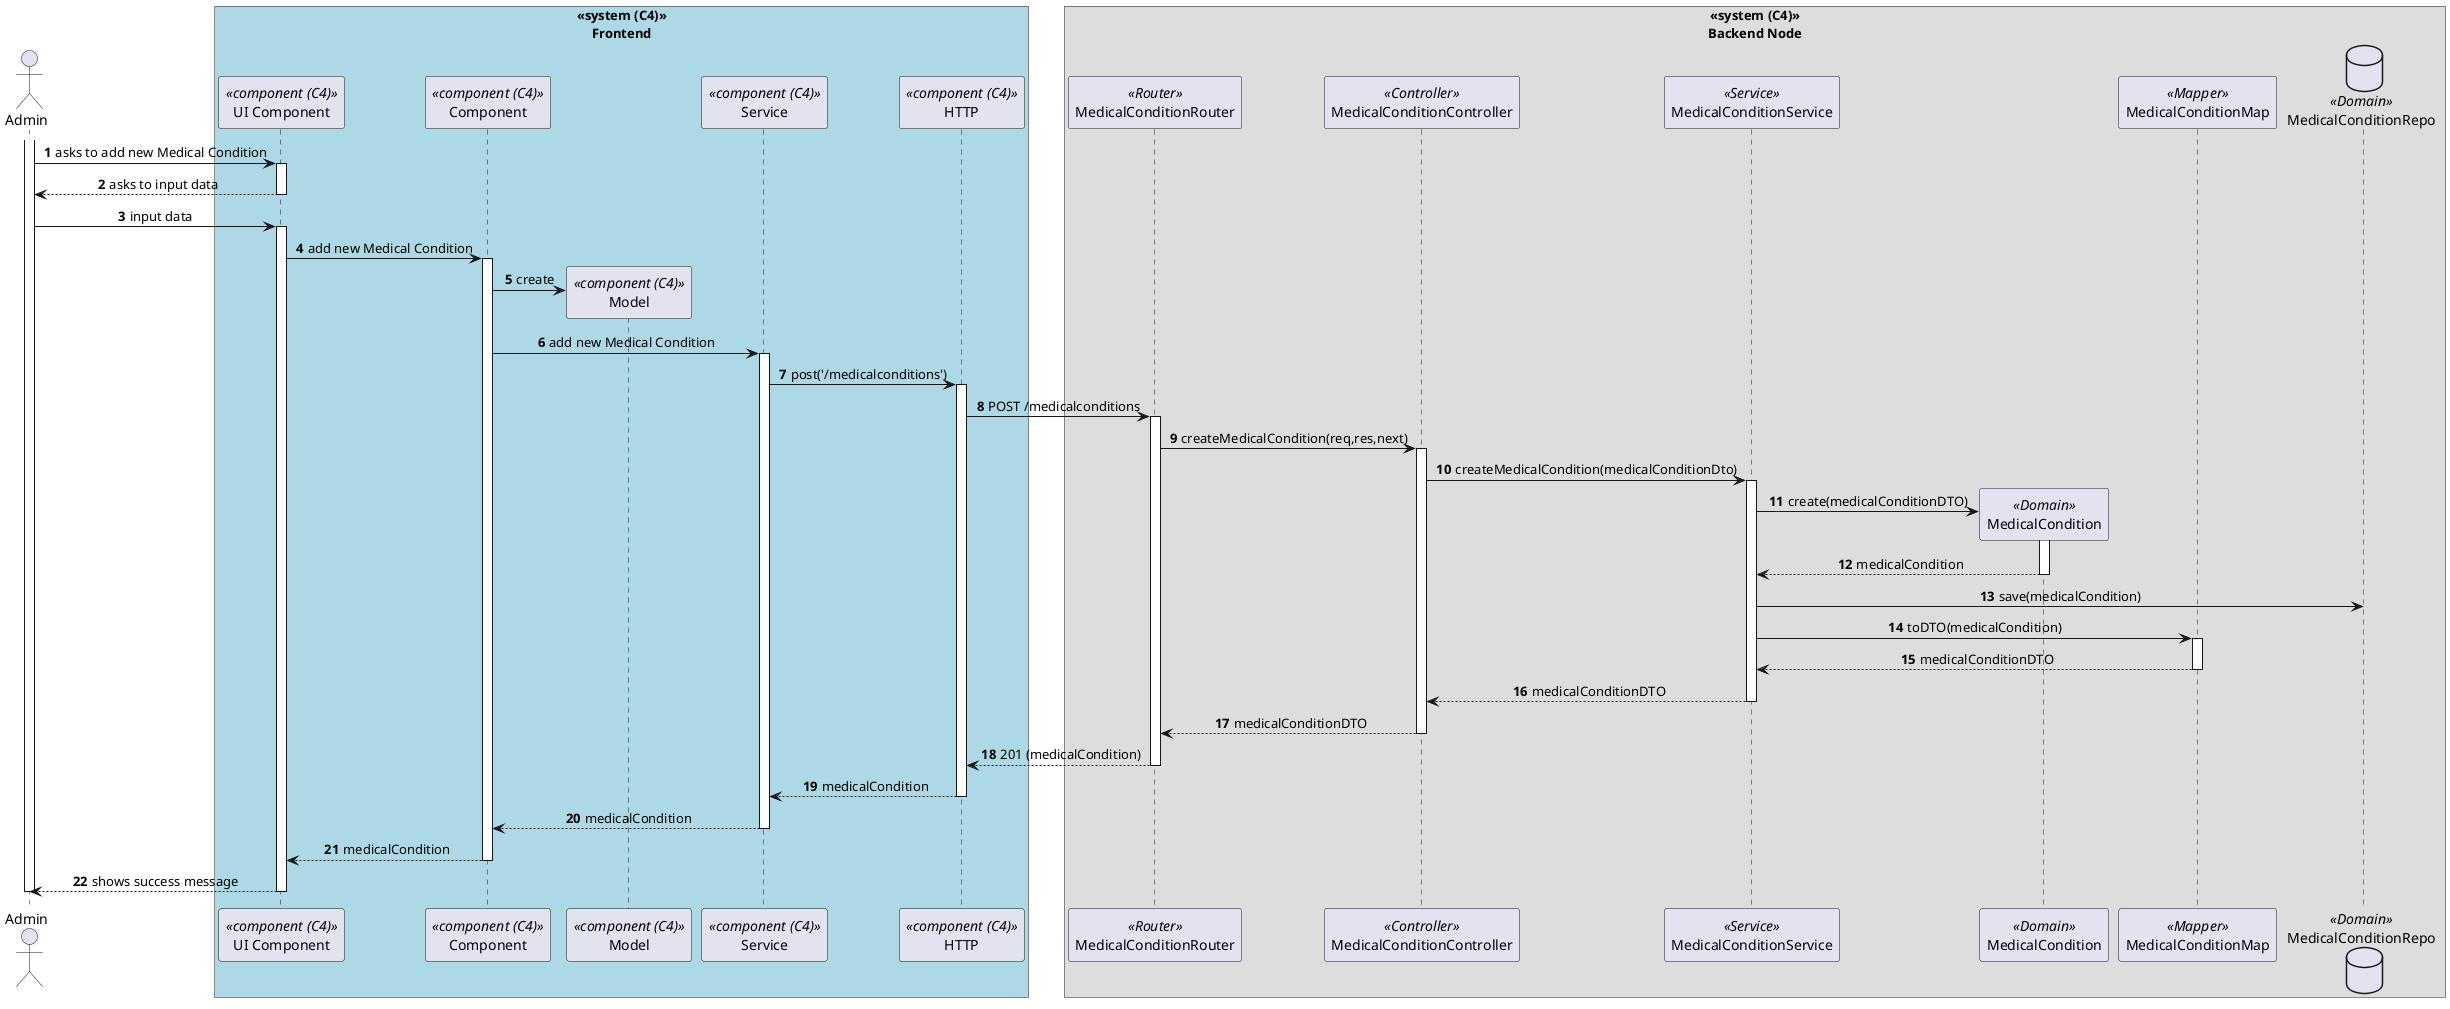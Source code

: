 @startuml process-view
autonumber
skinparam DefaultTextAlignment center
actor Admin as "Admin"
box "<<system (C4)>>\nFrontend"#LightBlue
    participant ComponentUI as "UI Component" <<component (C4)>>
    participant Component as "Component" <<component (C4)>>
    participant Model as "Model" <<component (C4)>>
    participant Service as "Service" <<component (C4)>>
    participant HTTP as "HTTP" <<component (C4)>>
end box
box "<<system (C4)>>\nBackend Node"
    participant Router as "MedicalConditionRouter"<<Router>>
    participant Controller as "MedicalConditionController"<<Controller>>
    participant Service_ as "MedicalConditionService"<<Service>>
    participant MedicalCondition as "MedicalCondition"<<Domain>>
    participant MedicalConditionMap as "MedicalConditionMap"<<Mapper>>
    database MedicalConditionRepo as "MedicalConditionRepo"<<Domain>>
end box
activate Admin
    Admin -> ComponentUI : asks to add new Medical Condition
    activate ComponentUI
        ComponentUI --> Admin : asks to input data
    deactivate ComponentUI
    Admin -> ComponentUI : input data
    activate ComponentUI
        ComponentUI -> Component : add new Medical Condition
        activate Component
            Component -> Model** : create
            
            Component -> Service : add new Medical Condition
            activate Service
                Service -> HTTP : post('/medicalconditions')
                activate HTTP
                    HTTP -> Router : POST /medicalconditions
                    activate Router
                        Router -> Controller : createMedicalCondition(req,res,next)
                        activate Controller
                            Controller -> Service_ : createMedicalCondition(medicalConditionDto)
                            
                            activate Service_
                                Service_ -> MedicalCondition**: create(medicalConditionDTO)
                                activate MedicalCondition
                                    MedicalCondition --> Service_ : medicalCondition
                                deactivate MedicalCondition
                                Service_ -> MedicalConditionRepo : save(medicalCondition)
                                Service_ -> MedicalConditionMap : toDTO(medicalCondition)
                                activate MedicalConditionMap
                                    MedicalConditionMap --> Service_ : medicalConditionDTO
                                deactivate MedicalConditionMap
                                
                                Service_ --> Controller : medicalConditionDTO
                            deactivate Service_
                            Controller --> Router : medicalConditionDTO
                        deactivate Controller
                        Router --> HTTP : 201 (medicalCondition)
                    deactivate Router
                    HTTP --> Service : medicalCondition
                deactivate HTTP
                Service --> Component : medicalCondition
            deactivate Service
            Component --> ComponentUI : medicalCondition
        deactivate Component
    Admin <-- ComponentUI : shows success message
    deactivate ComponentUI
deactivate Admin
@enduml